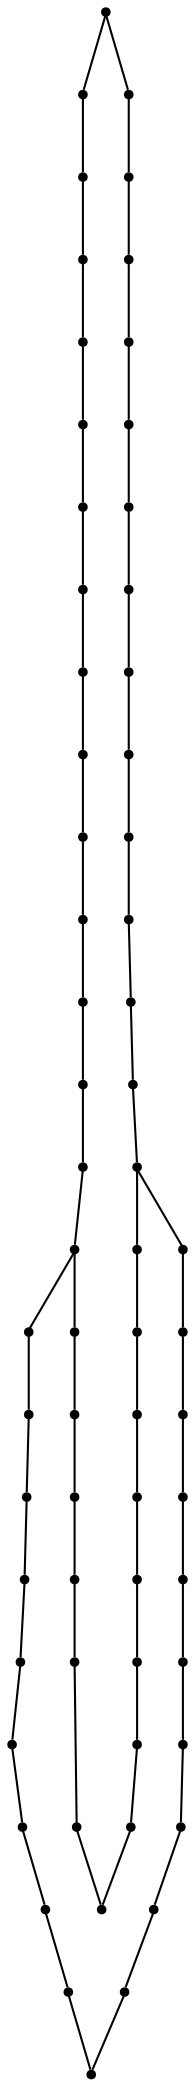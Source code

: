 graph {
  node [shape=point,comment="{\"directed\":false,\"doi\":\"10.1007/11618058_3\",\"figure\":\"2 (1)\"}"]

  v0 [pos="495.4796636537064,1168.724112388415"]
  v1 [pos="494.1169115643168,1186.6741067935259"]
  v2 [pos="495.0920977925145,1150.8189088870317"]
  v3 [pos="492.9739905069041,1133.32826761099"]
  v4 [pos="491.01217182957845,1204.2939073611528"]
  v5 [pos="489.16599177870637,1116.6199253766963"]
  v6 [pos="486.19564180595927,1221.2074167300493"]
  v7 [pos="483.74311409883717,1101.0355836917192"]
  v8 [pos="479.7267385083575,1237.054336743477"]
  v9 [pos="476.7886843659157,1086.8949141869177"]
  v10 [pos="471.68773959847385,1251.5032655764849"]
  v11 [pos="468.42046352652613,1074.4865940778682"]
  v12 [pos="462.18596929505816,1264.2407622704138"]
  v13 [pos="458.76450308866276,1064.0574342776567"]
  v14 [pos="451.350618868096,1274.9949342776567"]
  v15 [pos="447.9791662881541,1055.819945213122"]
  v16 [pos="439.33588640079944,1283.524088737292"]
  v17 [pos="436.2186353106831,1049.9324050316443"]
  v18 [pos="443.1199275526889,1214.7282805809607"]
  v19 [pos="442.8667514534884,1231.7616032331416"]
  v20 [pos="441.56130200763073,1247.3449594546587"]
  v21 [pos="442.3281113735465,1196.5897447634966"]
  v22 [pos="440.51111123728197,1177.7116027245154"]
  v23 [pos="439.2150333848111,1261.1699309715857"]
  v24 [pos="437.7105866188227,1158.4866093366572"]
  v25 [pos="435.85607626271803,1272.9699340233435"]
  v26 [pos="426.3084654342297,1289.6522091596553"]
  v27 [pos="433.9848893986192,1139.3157846499712"]
  v28 [pos="431.53444426780527,1282.519933260404"]
  v29 [pos="423.66631200036335,1046.5074426699907"]
  v30 [pos="429.3996684229651,1120.6022467980017"]
  v31 [pos="424.0413744549419,1102.7449177473018"]
  v32 [pos="407.2340854378633,1300.3647055992712"]
  v33 [pos="418.00691883175875,1086.1324197818071"]
  v34 [pos="410.50865052688954,1045.607428428454"]
  v35 [pos="411.4015272983285,1071.1282617617876"]
  v36 [pos="404.3377146166424,1058.062637524727"]
  v37 [pos="396.9363338026889,1047.236622052315"]
  v38 [pos="387.61793354832844,1308.32826761099"]
  v39 [pos="375.7521847747093,1040.524090008858"]
  v40 [pos="367.74756427143893,1313.3991128970415"]
  v41 [pos="354.67743459302324,1036.4574319888384"]
  v42 [pos="347.9240927053052,1315.486578819079"]
  v43 [pos="334.0329669331395,1035.1365930606157"]
  v44 [pos="328.44442110283427,1314.5741032331416"]
  v45 [pos="314.1365575036337,1036.6116093366572"]
  v46 [pos="309.59925168059596,1310.6907414167354"]
  v47 [pos="295.2799180141715,1040.8699241051306"]
  v48 [pos="291.68237872456393,1303.9407617617876"]
  v49 [pos="277.7516681050145,1047.8417919843623"]
  v50 [pos="274.96363894440407,1294.4824424156775"]
  v51 [pos="261.8112037836119,1057.4032353132197"]
  v52 [pos="259.7066451671512,1282.5240976382524"]
  v53 [pos="247.68773562409154,1069.3699406354854"]
  v54 [pos="246.1468239007994,1268.332438346667"]
  v55 [pos="235.59382551326308,1083.507431225899"]
  v56 [pos="234.50195539607557,1252.2116230695674"]
  v57 [pos="225.69615109465843,1099.5449271568882"]
  v58 [pos="224.9585097202035,1234.5074223249385"]
  v59 [pos="218.14058014625726,1117.1532836327185"]
  v60 [pos="217.67382074400436,1215.5949162214229"]
  v61 [pos="213.0229628452035,1135.9855857262244"]
  v62 [pos="212.76562159338664,1195.8740757673213"]
  v63 [pos="210.40996945403344,1155.652257479154"]
  v64 [pos="210.32766794603924,1175.753264304919"]

  v64 -- v63 [id="-2",pos="210.32766794603924,1175.753264304919 210.40996945403344,1155.652257479154 210.40996945403344,1155.652257479154 210.40996945403344,1155.652257479154"]
  v63 -- v61 [id="-5",pos="210.40996945403344,1155.652257479154 213.0229628452035,1135.9855857262244 213.0229628452035,1135.9855857262244 213.0229628452035,1135.9855857262244"]
  v64 -- v62 [id="-8",pos="210.32766794603924,1175.753264304919 212.76562159338664,1195.8740757673213 212.76562159338664,1195.8740757673213 212.76562159338664,1195.8740757673213"]
  v61 -- v59 [id="-15",pos="213.0229628452035,1135.9855857262244 218.14058014625726,1117.1532836327185 218.14058014625726,1117.1532836327185 218.14058014625726,1117.1532836327185"]
  v62 -- v60 [id="-16",pos="212.76562159338664,1195.8740757673213 217.67382074400436,1215.5949162214229 217.67382074400436,1215.5949162214229 217.67382074400436,1215.5949162214229"]
  v59 -- v57 [id="-23",pos="218.14058014625726,1117.1532836327185 225.69615109465843,1099.5449271568882 225.69615109465843,1099.5449271568882 225.69615109465843,1099.5449271568882"]
  v60 -- v58 [id="-24",pos="217.67382074400436,1215.5949162214229 224.9585097202035,1234.5074223249385 224.9585097202035,1234.5074223249385 224.9585097202035,1234.5074223249385"]
  v58 -- v56 [id="-31",pos="224.9585097202035,1234.5074223249385 234.50195539607557,1252.2116230695674 234.50195539607557,1252.2116230695674 234.50195539607557,1252.2116230695674"]
  v57 -- v55 [id="-32",pos="225.69615109465843,1099.5449271568882 235.59382551326308,1083.507431225899 235.59382551326308,1083.507431225899 235.59382551326308,1083.507431225899"]
  v56 -- v54 [id="-39",pos="234.50195539607557,1252.2116230695674 246.1468239007994,1268.332438346667 246.1468239007994,1268.332438346667 246.1468239007994,1268.332438346667"]
  v55 -- v53 [id="-40",pos="235.59382551326308,1083.507431225899 247.68773562409154,1069.3699406354854 247.68773562409154,1069.3699406354854 247.68773562409154,1069.3699406354854"]
  v54 -- v52 [id="-47",pos="246.1468239007994,1268.332438346667 259.7066451671512,1282.5240976382524 259.7066451671512,1282.5240976382524 259.7066451671512,1282.5240976382524"]
  v53 -- v51 [id="-48",pos="247.68773562409154,1069.3699406354854 261.8112037836119,1057.4032353132197 261.8112037836119,1057.4032353132197 261.8112037836119,1057.4032353132197"]
  v52 -- v50 [id="-55",pos="259.7066451671512,1282.5240976382524 274.96363894440407,1294.4824424156775 274.96363894440407,1294.4824424156775 274.96363894440407,1294.4824424156775"]
  v51 -- v49 [id="-56",pos="261.8112037836119,1057.4032353132197 277.7516681050145,1047.8417919843623 277.7516681050145,1047.8417919843623 277.7516681050145,1047.8417919843623"]
  v50 -- v48 [id="-63",pos="274.96363894440407,1294.4824424156775 291.68237872456393,1303.9407617617876 291.68237872456393,1303.9407617617876 291.68237872456393,1303.9407617617876"]
  v49 -- v47 [id="-64",pos="277.7516681050145,1047.8417919843623 295.2799180141715,1040.8699241051306 295.2799180141715,1040.8699241051306 295.2799180141715,1040.8699241051306"]
  v48 -- v46 [id="-70",pos="291.68237872456393,1303.9407617617876 309.59925168059596,1310.6907414167354 309.59925168059596,1310.6907414167354 309.59925168059596,1310.6907414167354"]
  v47 -- v45 [id="-72",pos="295.2799180141715,1040.8699241051306 314.1365575036337,1036.6116093366572 314.1365575036337,1036.6116093366572 314.1365575036337,1036.6116093366572"]
  v46 -- v44 [id="-77",pos="309.59925168059596,1310.6907414167354 328.44442110283427,1314.5741032331416 328.44442110283427,1314.5741032331416 328.44442110283427,1314.5741032331416"]
  v45 -- v43 [id="-80",pos="314.1365575036337,1036.6116093366572 334.0329669331395,1035.1365930606157 334.0329669331395,1035.1365930606157 334.0329669331395,1035.1365930606157"]
  v44 -- v42 [id="-85",pos="328.44442110283427,1314.5741032331416 347.9240927053052,1315.486578819079 347.9240927053052,1315.486578819079 347.9240927053052,1315.486578819079"]
  v43 -- v41 [id="-89",pos="334.0329669331395,1035.1365930606157 354.67743459302324,1036.4574319888384 354.67743459302324,1036.4574319888384 354.67743459302324,1036.4574319888384"]
  v42 -- v40 [id="-92",pos="347.9240927053052,1315.486578819079 367.74756427143893,1313.3991128970415 367.74756427143893,1313.3991128970415 367.74756427143893,1313.3991128970415"]
  v41 -- v39 [id="-97",pos="354.67743459302324,1036.4574319888384 375.7521847747093,1040.524090008858 375.7521847747093,1040.524090008858 375.7521847747093,1040.524090008858"]
  v40 -- v38 [id="-100",pos="367.74756427143893,1313.3991128970415 387.61793354832844,1308.32826761099 387.61793354832844,1308.32826761099 387.61793354832844,1308.32826761099"]
  v39 -- v37 [id="-105",pos="375.7521847747093,1040.524090008858 396.9363338026889,1047.236622052315 396.9363338026889,1047.236622052315 396.9363338026889,1047.236622052315"]
  v38 -- v32 [id="-108",pos="387.61793354832844,1308.32826761099 407.2340854378633,1300.3647055992712 407.2340854378633,1300.3647055992712 407.2340854378633,1300.3647055992712"]
  v37 -- v36 [id="-113",pos="396.9363338026889,1047.236622052315 404.3377146166424,1058.062637524727 404.3377146166424,1058.062637524727 404.3377146166424,1058.062637524727"]
  v37 -- v34 [id="-114",pos="396.9363338026889,1047.236622052315 410.50865052688954,1045.607428428454 410.50865052688954,1045.607428428454 410.50865052688954,1045.607428428454"]
  v36 -- v35 [id="-120",pos="404.3377146166424,1058.062637524727 411.4015272983285,1071.1282617617876 411.4015272983285,1071.1282617617876 411.4015272983285,1071.1282617617876"]
  v32 -- v26 [id="-124",pos="407.2340854378633,1300.3647055992712 426.3084654342297,1289.6522091596553 426.3084654342297,1289.6522091596553 426.3084654342297,1289.6522091596553"]
  v34 -- v29 [id="-130",pos="410.50865052688954,1045.607428428454 423.66631200036335,1046.5074426699907 423.66631200036335,1046.5074426699907 423.66631200036335,1046.5074426699907"]
  v35 -- v33 [id="-131",pos="411.4015272983285,1071.1282617617876 418.00691883175875,1086.1324197818071 418.00691883175875,1086.1324197818071 418.00691883175875,1086.1324197818071"]
  v33 -- v31 [id="-135",pos="418.00691883175875,1086.1324197818071 424.0413744549419,1102.7449177473018 424.0413744549419,1102.7449177473018 424.0413744549419,1102.7449177473018"]
  v31 -- v30 [id="-143",pos="424.0413744549419,1102.7449177473018 429.3996684229651,1120.6022467980017 429.3996684229651,1120.6022467980017 429.3996684229651,1120.6022467980017"]
  v29 -- v17 [id="-145",pos="423.66631200036335,1046.5074426699907 436.2186353106831,1049.9324050316443 436.2186353106831,1049.9324050316443 436.2186353106831,1049.9324050316443"]
  v26 -- v28 [id="-146",pos="426.3084654342297,1289.6522091596553 431.53444426780527,1282.519933260404 431.53444426780527,1282.519933260404 431.53444426780527,1282.519933260404"]
  v26 -- v16 [id="-148",pos="426.3084654342297,1289.6522091596553 439.33588640079944,1283.524088737292 439.33588640079944,1283.524088737292 439.33588640079944,1283.524088737292"]
  v30 -- v27 [id="-154",pos="429.3996684229651,1120.6022467980017 433.9848893986192,1139.3157846499712 433.9848893986192,1139.3157846499712 433.9848893986192,1139.3157846499712"]
  v28 -- v25 [id="-156",pos="431.53444426780527,1282.519933260404 435.85607626271803,1272.9699340233435 435.85607626271803,1272.9699340233435 435.85607626271803,1272.9699340233435"]
  v27 -- v24 [id="-164",pos="433.9848893986192,1139.3157846499712 437.7105866188227,1158.4866093366572 437.7105866188227,1158.4866093366572 437.7105866188227,1158.4866093366572"]
  v25 -- v23 [id="-166",pos="435.85607626271803,1272.9699340233435 439.2150333848111,1261.1699309715857 439.2150333848111,1261.1699309715857 439.2150333848111,1261.1699309715857"]
  v17 -- v15 [id="-174",pos="436.2186353106831,1049.9324050316443 447.9791662881541,1055.819945213122 447.9791662881541,1055.819945213122 447.9791662881541,1055.819945213122"]
  v24 -- v22 [id="-176",pos="437.7105866188227,1158.4866093366572 440.51111123728197,1177.7116027245154 440.51111123728197,1177.7116027245154 440.51111123728197,1177.7116027245154"]
  v23 -- v20 [id="-178",pos="439.2150333848111,1261.1699309715857 441.56130200763073,1247.3449594546587 441.56130200763073,1247.3449594546587 441.56130200763073,1247.3449594546587"]
  v16 -- v14 [id="-183",pos="439.33588640079944,1283.524088737292 451.350618868096,1274.9949342776567 451.350618868096,1274.9949342776567 451.350618868096,1274.9949342776567"]
  v22 -- v21 [id="-185",pos="440.51111123728197,1177.7116027245154 442.3281113735465,1196.5897447634966 442.3281113735465,1196.5897447634966 442.3281113735465,1196.5897447634966"]
  v20 -- v19 [id="-187",pos="441.56130200763073,1247.3449594546587 442.8667514534884,1231.7616032331416 442.8667514534884,1231.7616032331416 442.8667514534884,1231.7616032331416"]
  v19 -- v18 [id="-193",pos="442.8667514534884,1231.7616032331416 443.1199275526889,1214.7282805809607 443.1199275526889,1214.7282805809607 443.1199275526889,1214.7282805809607"]
  v18 -- v21 [id="-195",pos="443.1199275526889,1214.7282805809607 442.3281113735465,1196.5897447634966 442.3281113735465,1196.5897447634966 442.3281113735465,1196.5897447634966"]
  v15 -- v13 [id="-206",pos="447.9791662881541,1055.819945213122 458.76450308866276,1064.0574342776567 458.76450308866276,1064.0574342776567 458.76450308866276,1064.0574342776567"]
  v14 -- v12 [id="-208",pos="451.350618868096,1274.9949342776567 462.18596929505816,1264.2407622704138 462.18596929505816,1264.2407622704138 462.18596929505816,1264.2407622704138"]
  v13 -- v11 [id="-213",pos="458.76450308866276,1064.0574342776567 468.42046352652613,1074.4865940778682 468.42046352652613,1074.4865940778682 468.42046352652613,1074.4865940778682"]
  v12 -- v10 [id="-216",pos="462.18596929505816,1264.2407622704138 471.68773959847385,1251.5032655764849 471.68773959847385,1251.5032655764849 471.68773959847385,1251.5032655764849"]
  v11 -- v9 [id="-221",pos="468.42046352652613,1074.4865940778682 476.7886843659157,1086.8949141869177 476.7886843659157,1086.8949141869177 476.7886843659157,1086.8949141869177"]
  v10 -- v8 [id="-224",pos="471.68773959847385,1251.5032655764849 479.7267385083575,1237.054336743477 479.7267385083575,1237.054336743477 479.7267385083575,1237.054336743477"]
  v9 -- v7 [id="-229",pos="476.7886843659157,1086.8949141869177 483.74311409883717,1101.0355836917192 483.74311409883717,1101.0355836917192 483.74311409883717,1101.0355836917192"]
  v8 -- v6 [id="-232",pos="479.7267385083575,1237.054336743477 486.19564180595927,1221.2074167300493 486.19564180595927,1221.2074167300493 486.19564180595927,1221.2074167300493"]
  v7 -- v5 [id="-237",pos="483.74311409883717,1101.0355836917192 489.16599177870637,1116.6199253766963 489.16599177870637,1116.6199253766963 489.16599177870637,1116.6199253766963"]
  v6 -- v4 [id="-240",pos="486.19564180595927,1221.2074167300493 491.01217182957845,1204.2939073611528 491.01217182957845,1204.2939073611528 491.01217182957845,1204.2939073611528"]
  v5 -- v3 [id="-245",pos="489.16599177870637,1116.6199253766963 492.9739905069041,1133.32826761099 492.9739905069041,1133.32826761099 492.9739905069041,1133.32826761099"]
  v4 -- v1 [id="-248",pos="491.01217182957845,1204.2939073611528 494.1169115643168,1186.6741067935259 494.1169115643168,1186.6741067935259 494.1169115643168,1186.6741067935259"]
  v3 -- v2 [id="-254",pos="492.9739905069041,1133.32826761099 495.0920977925145,1150.8189088870317 495.0920977925145,1150.8189088870317 495.0920977925145,1150.8189088870317"]
  v1 -- v0 [id="-255",pos="494.1169115643168,1186.6741067935259 495.4796636537064,1168.724112388415 495.4796636537064,1168.724112388415 495.4796636537064,1168.724112388415"]
  v0 -- v2 [id="-261",pos="495.4796636537064,1168.724112388415 495.0920977925145,1150.8189088870317 495.0920977925145,1150.8189088870317 495.0920977925145,1150.8189088870317"]
}